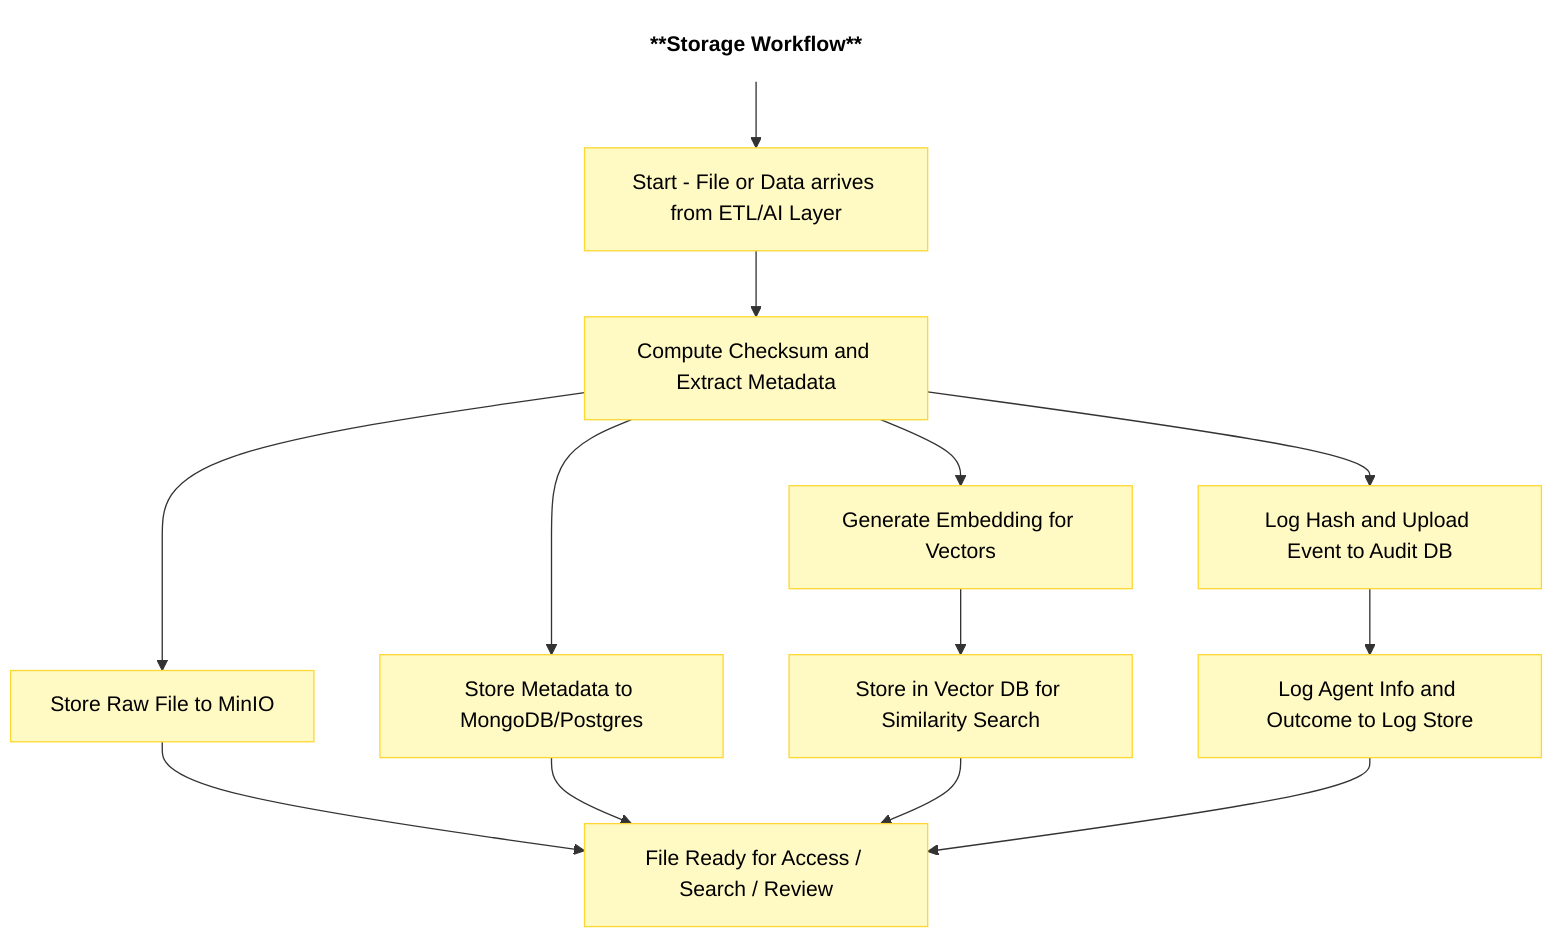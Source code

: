 flowchart TD
Title[**Storage Workflow**]:::title



%% Ingestion Phase
Title --> A[Start - File or Data arrives from ETL/AI Layer] --> B[Compute Checksum and Extract Metadata]

%% Storage Routing
B --> C1[Store Raw File to MinIO]
B --> C2[Store Metadata to MongoDB/Postgres]
B --> C3[Generate Embedding for Vectors]

%% Vector Path
C3 --> D1[Store in Vector DB for Similarity Search]

%% Logging Path
B --> E1[Log Hash and Upload Event to Audit DB]
E1 --> E2[Log Agent Info and Outcome to Log Store]

%% Output
C1 --> F[File Ready for Access / Search / Review]
C2 --> F
D1 --> F
E2 --> F

%% Styling
classDef title fill:none,stroke:none,color:black,font-weight:bold;
class Title title
classDef block fill:#c8e6c9,stroke:#388e3c,color:#000
classDef step fill:#fff9c4,stroke:#fdd835,color:#000

class A,B,C1,C2,C3,D1,E1,E2,F step